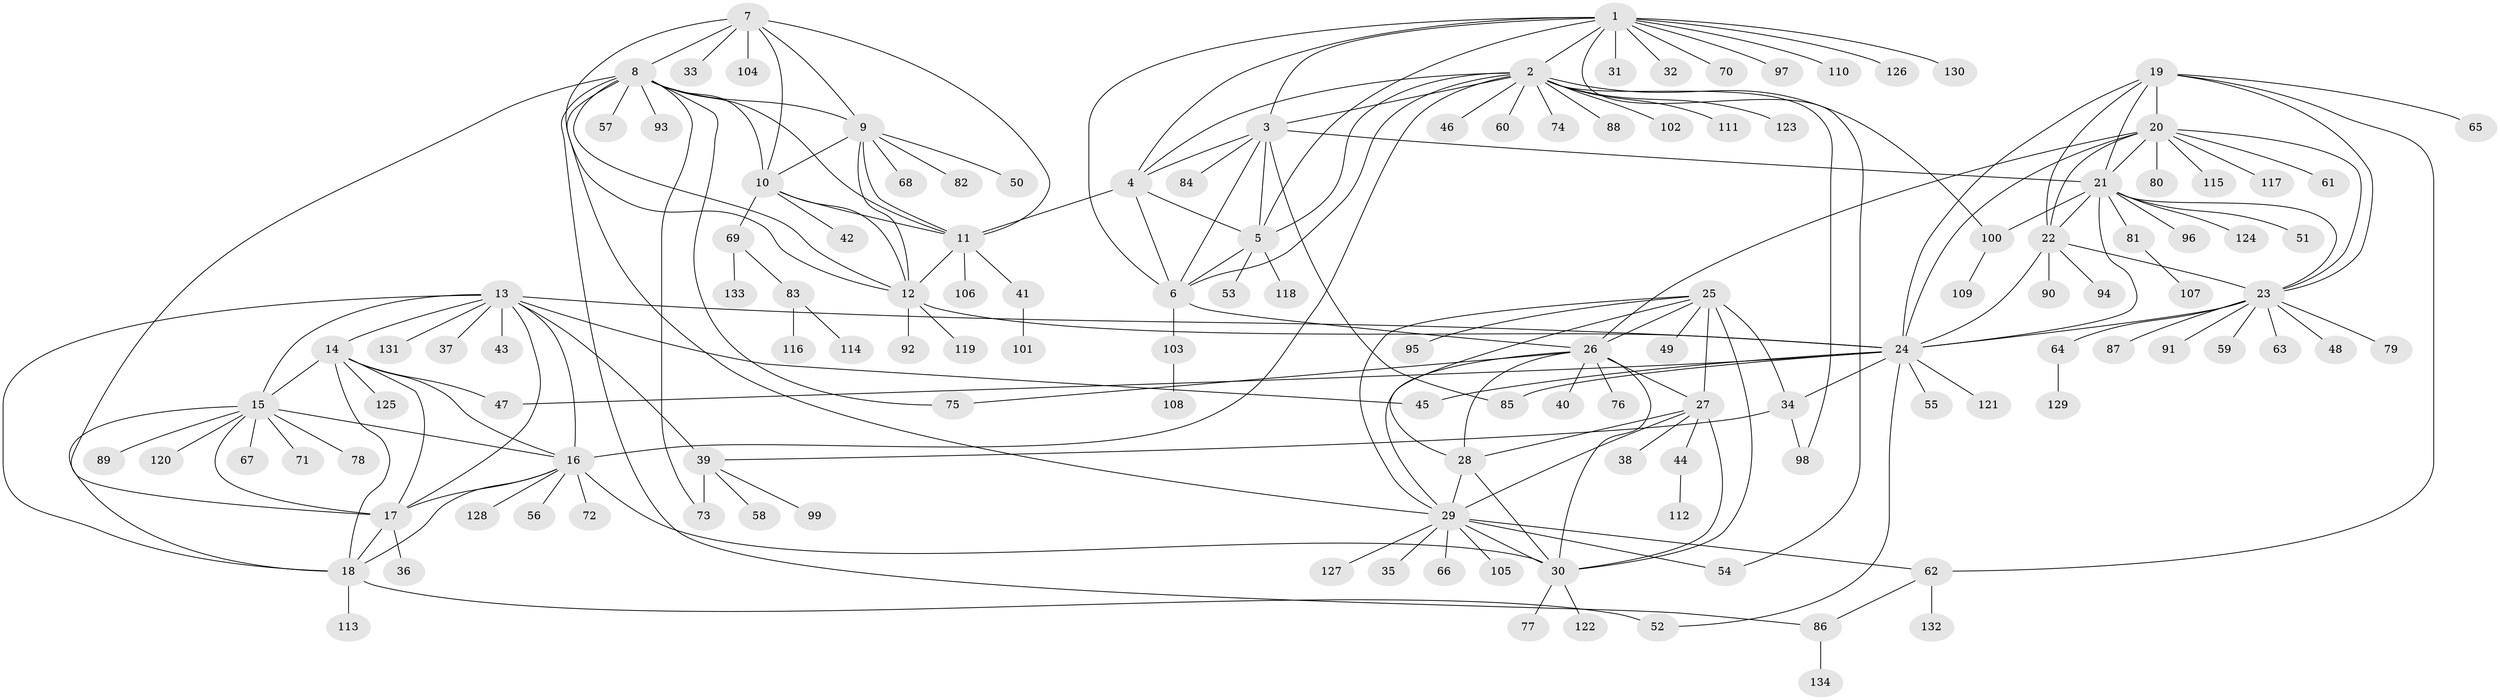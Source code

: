 // Generated by graph-tools (version 1.1) at 2025/02/03/09/25 03:02:51]
// undirected, 134 vertices, 202 edges
graph export_dot {
graph [start="1"]
  node [color=gray90,style=filled];
  1;
  2;
  3;
  4;
  5;
  6;
  7;
  8;
  9;
  10;
  11;
  12;
  13;
  14;
  15;
  16;
  17;
  18;
  19;
  20;
  21;
  22;
  23;
  24;
  25;
  26;
  27;
  28;
  29;
  30;
  31;
  32;
  33;
  34;
  35;
  36;
  37;
  38;
  39;
  40;
  41;
  42;
  43;
  44;
  45;
  46;
  47;
  48;
  49;
  50;
  51;
  52;
  53;
  54;
  55;
  56;
  57;
  58;
  59;
  60;
  61;
  62;
  63;
  64;
  65;
  66;
  67;
  68;
  69;
  70;
  71;
  72;
  73;
  74;
  75;
  76;
  77;
  78;
  79;
  80;
  81;
  82;
  83;
  84;
  85;
  86;
  87;
  88;
  89;
  90;
  91;
  92;
  93;
  94;
  95;
  96;
  97;
  98;
  99;
  100;
  101;
  102;
  103;
  104;
  105;
  106;
  107;
  108;
  109;
  110;
  111;
  112;
  113;
  114;
  115;
  116;
  117;
  118;
  119;
  120;
  121;
  122;
  123;
  124;
  125;
  126;
  127;
  128;
  129;
  130;
  131;
  132;
  133;
  134;
  1 -- 2;
  1 -- 3;
  1 -- 4;
  1 -- 5;
  1 -- 6;
  1 -- 31;
  1 -- 32;
  1 -- 54;
  1 -- 70;
  1 -- 97;
  1 -- 110;
  1 -- 126;
  1 -- 130;
  2 -- 3;
  2 -- 4;
  2 -- 5;
  2 -- 6;
  2 -- 16;
  2 -- 46;
  2 -- 60;
  2 -- 74;
  2 -- 88;
  2 -- 98;
  2 -- 100;
  2 -- 102;
  2 -- 111;
  2 -- 123;
  3 -- 4;
  3 -- 5;
  3 -- 6;
  3 -- 21;
  3 -- 84;
  3 -- 85;
  4 -- 5;
  4 -- 6;
  4 -- 11;
  5 -- 6;
  5 -- 53;
  5 -- 118;
  6 -- 26;
  6 -- 103;
  7 -- 8;
  7 -- 9;
  7 -- 10;
  7 -- 11;
  7 -- 12;
  7 -- 33;
  7 -- 104;
  8 -- 9;
  8 -- 10;
  8 -- 11;
  8 -- 12;
  8 -- 17;
  8 -- 29;
  8 -- 57;
  8 -- 73;
  8 -- 75;
  8 -- 86;
  8 -- 93;
  9 -- 10;
  9 -- 11;
  9 -- 12;
  9 -- 50;
  9 -- 68;
  9 -- 82;
  10 -- 11;
  10 -- 12;
  10 -- 42;
  10 -- 69;
  11 -- 12;
  11 -- 41;
  11 -- 106;
  12 -- 24;
  12 -- 92;
  12 -- 119;
  13 -- 14;
  13 -- 15;
  13 -- 16;
  13 -- 17;
  13 -- 18;
  13 -- 24;
  13 -- 37;
  13 -- 39;
  13 -- 43;
  13 -- 45;
  13 -- 131;
  14 -- 15;
  14 -- 16;
  14 -- 17;
  14 -- 18;
  14 -- 47;
  14 -- 125;
  15 -- 16;
  15 -- 17;
  15 -- 18;
  15 -- 67;
  15 -- 71;
  15 -- 78;
  15 -- 89;
  15 -- 120;
  16 -- 17;
  16 -- 18;
  16 -- 30;
  16 -- 56;
  16 -- 72;
  16 -- 128;
  17 -- 18;
  17 -- 36;
  18 -- 52;
  18 -- 113;
  19 -- 20;
  19 -- 21;
  19 -- 22;
  19 -- 23;
  19 -- 24;
  19 -- 62;
  19 -- 65;
  20 -- 21;
  20 -- 22;
  20 -- 23;
  20 -- 24;
  20 -- 26;
  20 -- 61;
  20 -- 80;
  20 -- 115;
  20 -- 117;
  21 -- 22;
  21 -- 23;
  21 -- 24;
  21 -- 51;
  21 -- 81;
  21 -- 96;
  21 -- 100;
  21 -- 124;
  22 -- 23;
  22 -- 24;
  22 -- 90;
  22 -- 94;
  23 -- 24;
  23 -- 48;
  23 -- 59;
  23 -- 63;
  23 -- 64;
  23 -- 79;
  23 -- 87;
  23 -- 91;
  24 -- 34;
  24 -- 45;
  24 -- 47;
  24 -- 52;
  24 -- 55;
  24 -- 85;
  24 -- 121;
  25 -- 26;
  25 -- 27;
  25 -- 28;
  25 -- 29;
  25 -- 30;
  25 -- 34;
  25 -- 49;
  25 -- 95;
  26 -- 27;
  26 -- 28;
  26 -- 29;
  26 -- 30;
  26 -- 40;
  26 -- 75;
  26 -- 76;
  27 -- 28;
  27 -- 29;
  27 -- 30;
  27 -- 38;
  27 -- 44;
  28 -- 29;
  28 -- 30;
  29 -- 30;
  29 -- 35;
  29 -- 54;
  29 -- 62;
  29 -- 66;
  29 -- 105;
  29 -- 127;
  30 -- 77;
  30 -- 122;
  34 -- 39;
  34 -- 98;
  39 -- 58;
  39 -- 73;
  39 -- 99;
  41 -- 101;
  44 -- 112;
  62 -- 86;
  62 -- 132;
  64 -- 129;
  69 -- 83;
  69 -- 133;
  81 -- 107;
  83 -- 114;
  83 -- 116;
  86 -- 134;
  100 -- 109;
  103 -- 108;
}
